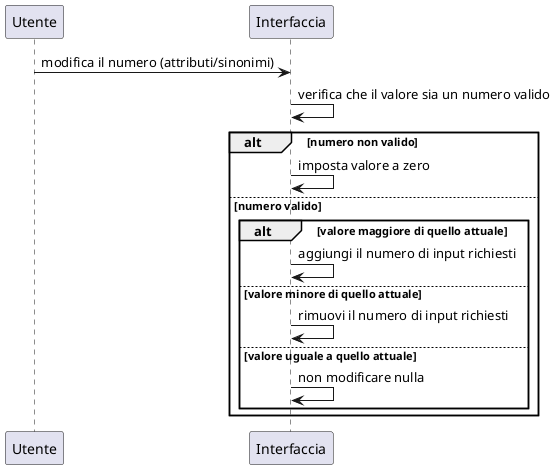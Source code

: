 @startuml modifica_numero_forms_sequenza
participant Utente
participant Interfaccia as UI

Utente -> UI : modifica il numero (attributi/sinonimi)
UI -> UI : verifica che il valore sia un numero valido

alt numero non valido
    UI -> UI : imposta valore a zero
else numero valido
    alt valore maggiore di quello attuale
        UI -> UI : aggiungi il numero di input richiesti
    else valore minore di quello attuale
        UI -> UI : rimuovi il numero di input richiesti
    else valore uguale a quello attuale
        UI -> UI : non modificare nulla
    end
end
@enduml